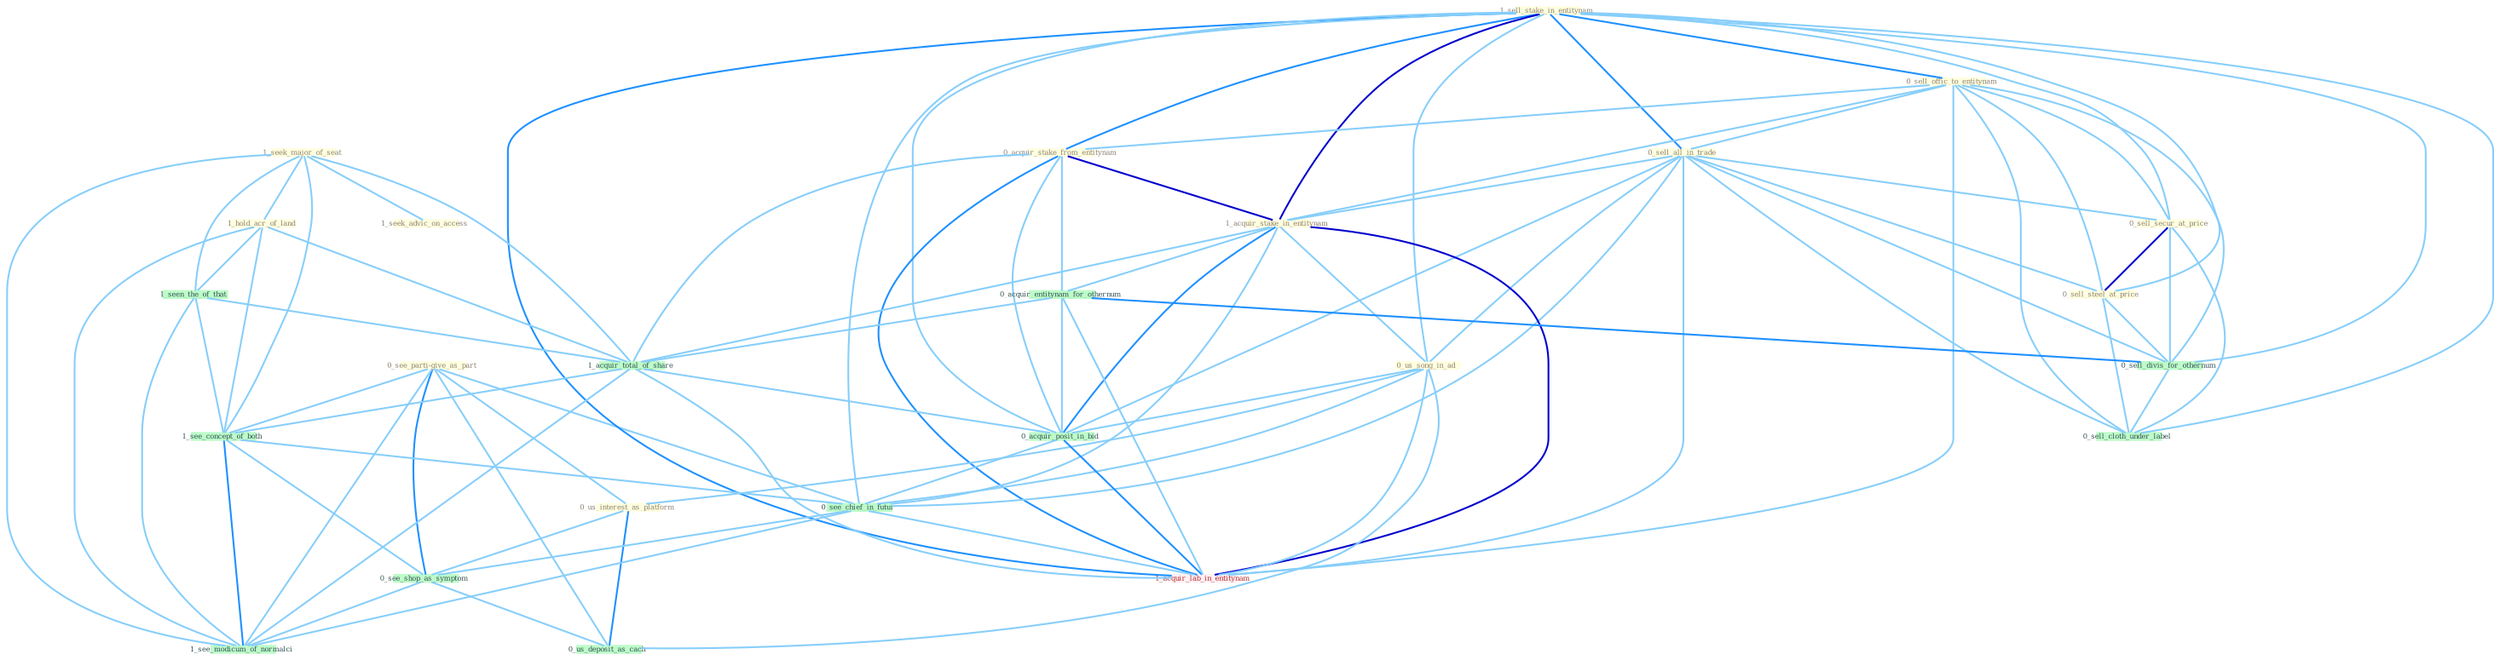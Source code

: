 Graph G{ 
    node
    [shape=polygon,style=filled,width=.5,height=.06,color="#BDFCC9",fixedsize=true,fontsize=4,
    fontcolor="#2f4f4f"];
    {node
    [color="#ffffe0", fontcolor="#8b7d6b"] "0_see_parti-give_as_part " "1_sell_stake_in_entitynam " "0_sell_offic_to_entitynam " "0_acquir_stake_from_entitynam " "0_sell_all_in_trade " "1_seek_major_of_seat " "1_acquir_stake_in_entitynam " "1_hold_acr_of_land " "0_us_song_in_ad " "0_sell_secur_at_price " "0_us_interest_as_platform " "1_seek_advic_on_access " "0_sell_steel_at_price "}
{node [color="#fff0f5", fontcolor="#b22222"] "1_acquir_lab_in_entitynam "}
edge [color="#B0E2FF"];

	"0_see_parti-give_as_part " -- "0_us_interest_as_platform " [w="1", color="#87cefa" ];
	"0_see_parti-give_as_part " -- "1_see_concept_of_both " [w="1", color="#87cefa" ];
	"0_see_parti-give_as_part " -- "0_see_chief_in_futur " [w="1", color="#87cefa" ];
	"0_see_parti-give_as_part " -- "0_see_shop_as_symptom " [w="2", color="#1e90ff" , len=0.8];
	"0_see_parti-give_as_part " -- "0_us_deposit_as_cach " [w="1", color="#87cefa" ];
	"0_see_parti-give_as_part " -- "1_see_modicum_of_normalci " [w="1", color="#87cefa" ];
	"1_sell_stake_in_entitynam " -- "0_sell_offic_to_entitynam " [w="2", color="#1e90ff" , len=0.8];
	"1_sell_stake_in_entitynam " -- "0_acquir_stake_from_entitynam " [w="2", color="#1e90ff" , len=0.8];
	"1_sell_stake_in_entitynam " -- "0_sell_all_in_trade " [w="2", color="#1e90ff" , len=0.8];
	"1_sell_stake_in_entitynam " -- "1_acquir_stake_in_entitynam " [w="3", color="#0000cd" , len=0.6];
	"1_sell_stake_in_entitynam " -- "0_us_song_in_ad " [w="1", color="#87cefa" ];
	"1_sell_stake_in_entitynam " -- "0_sell_secur_at_price " [w="1", color="#87cefa" ];
	"1_sell_stake_in_entitynam " -- "0_sell_steel_at_price " [w="1", color="#87cefa" ];
	"1_sell_stake_in_entitynam " -- "0_sell_divis_for_othernum " [w="1", color="#87cefa" ];
	"1_sell_stake_in_entitynam " -- "0_sell_cloth_under_label " [w="1", color="#87cefa" ];
	"1_sell_stake_in_entitynam " -- "0_acquir_posit_in_bid " [w="1", color="#87cefa" ];
	"1_sell_stake_in_entitynam " -- "0_see_chief_in_futur " [w="1", color="#87cefa" ];
	"1_sell_stake_in_entitynam " -- "1_acquir_lab_in_entitynam " [w="2", color="#1e90ff" , len=0.8];
	"0_sell_offic_to_entitynam " -- "0_acquir_stake_from_entitynam " [w="1", color="#87cefa" ];
	"0_sell_offic_to_entitynam " -- "0_sell_all_in_trade " [w="1", color="#87cefa" ];
	"0_sell_offic_to_entitynam " -- "1_acquir_stake_in_entitynam " [w="1", color="#87cefa" ];
	"0_sell_offic_to_entitynam " -- "0_sell_secur_at_price " [w="1", color="#87cefa" ];
	"0_sell_offic_to_entitynam " -- "0_sell_steel_at_price " [w="1", color="#87cefa" ];
	"0_sell_offic_to_entitynam " -- "0_sell_divis_for_othernum " [w="1", color="#87cefa" ];
	"0_sell_offic_to_entitynam " -- "0_sell_cloth_under_label " [w="1", color="#87cefa" ];
	"0_sell_offic_to_entitynam " -- "1_acquir_lab_in_entitynam " [w="1", color="#87cefa" ];
	"0_acquir_stake_from_entitynam " -- "1_acquir_stake_in_entitynam " [w="3", color="#0000cd" , len=0.6];
	"0_acquir_stake_from_entitynam " -- "0_acquir_entitynam_for_othernum " [w="1", color="#87cefa" ];
	"0_acquir_stake_from_entitynam " -- "1_acquir_total_of_share " [w="1", color="#87cefa" ];
	"0_acquir_stake_from_entitynam " -- "0_acquir_posit_in_bid " [w="1", color="#87cefa" ];
	"0_acquir_stake_from_entitynam " -- "1_acquir_lab_in_entitynam " [w="2", color="#1e90ff" , len=0.8];
	"0_sell_all_in_trade " -- "1_acquir_stake_in_entitynam " [w="1", color="#87cefa" ];
	"0_sell_all_in_trade " -- "0_us_song_in_ad " [w="1", color="#87cefa" ];
	"0_sell_all_in_trade " -- "0_sell_secur_at_price " [w="1", color="#87cefa" ];
	"0_sell_all_in_trade " -- "0_sell_steel_at_price " [w="1", color="#87cefa" ];
	"0_sell_all_in_trade " -- "0_sell_divis_for_othernum " [w="1", color="#87cefa" ];
	"0_sell_all_in_trade " -- "0_sell_cloth_under_label " [w="1", color="#87cefa" ];
	"0_sell_all_in_trade " -- "0_acquir_posit_in_bid " [w="1", color="#87cefa" ];
	"0_sell_all_in_trade " -- "0_see_chief_in_futur " [w="1", color="#87cefa" ];
	"0_sell_all_in_trade " -- "1_acquir_lab_in_entitynam " [w="1", color="#87cefa" ];
	"1_seek_major_of_seat " -- "1_hold_acr_of_land " [w="1", color="#87cefa" ];
	"1_seek_major_of_seat " -- "1_seek_advic_on_access " [w="1", color="#87cefa" ];
	"1_seek_major_of_seat " -- "1_seen_the_of_that " [w="1", color="#87cefa" ];
	"1_seek_major_of_seat " -- "1_acquir_total_of_share " [w="1", color="#87cefa" ];
	"1_seek_major_of_seat " -- "1_see_concept_of_both " [w="1", color="#87cefa" ];
	"1_seek_major_of_seat " -- "1_see_modicum_of_normalci " [w="1", color="#87cefa" ];
	"1_acquir_stake_in_entitynam " -- "0_us_song_in_ad " [w="1", color="#87cefa" ];
	"1_acquir_stake_in_entitynam " -- "0_acquir_entitynam_for_othernum " [w="1", color="#87cefa" ];
	"1_acquir_stake_in_entitynam " -- "1_acquir_total_of_share " [w="1", color="#87cefa" ];
	"1_acquir_stake_in_entitynam " -- "0_acquir_posit_in_bid " [w="2", color="#1e90ff" , len=0.8];
	"1_acquir_stake_in_entitynam " -- "0_see_chief_in_futur " [w="1", color="#87cefa" ];
	"1_acquir_stake_in_entitynam " -- "1_acquir_lab_in_entitynam " [w="3", color="#0000cd" , len=0.6];
	"1_hold_acr_of_land " -- "1_seen_the_of_that " [w="1", color="#87cefa" ];
	"1_hold_acr_of_land " -- "1_acquir_total_of_share " [w="1", color="#87cefa" ];
	"1_hold_acr_of_land " -- "1_see_concept_of_both " [w="1", color="#87cefa" ];
	"1_hold_acr_of_land " -- "1_see_modicum_of_normalci " [w="1", color="#87cefa" ];
	"0_us_song_in_ad " -- "0_us_interest_as_platform " [w="1", color="#87cefa" ];
	"0_us_song_in_ad " -- "0_acquir_posit_in_bid " [w="1", color="#87cefa" ];
	"0_us_song_in_ad " -- "0_see_chief_in_futur " [w="1", color="#87cefa" ];
	"0_us_song_in_ad " -- "1_acquir_lab_in_entitynam " [w="1", color="#87cefa" ];
	"0_us_song_in_ad " -- "0_us_deposit_as_cach " [w="1", color="#87cefa" ];
	"0_sell_secur_at_price " -- "0_sell_steel_at_price " [w="3", color="#0000cd" , len=0.6];
	"0_sell_secur_at_price " -- "0_sell_divis_for_othernum " [w="1", color="#87cefa" ];
	"0_sell_secur_at_price " -- "0_sell_cloth_under_label " [w="1", color="#87cefa" ];
	"0_us_interest_as_platform " -- "0_see_shop_as_symptom " [w="1", color="#87cefa" ];
	"0_us_interest_as_platform " -- "0_us_deposit_as_cach " [w="2", color="#1e90ff" , len=0.8];
	"0_sell_steel_at_price " -- "0_sell_divis_for_othernum " [w="1", color="#87cefa" ];
	"0_sell_steel_at_price " -- "0_sell_cloth_under_label " [w="1", color="#87cefa" ];
	"0_acquir_entitynam_for_othernum " -- "0_sell_divis_for_othernum " [w="2", color="#1e90ff" , len=0.8];
	"0_acquir_entitynam_for_othernum " -- "1_acquir_total_of_share " [w="1", color="#87cefa" ];
	"0_acquir_entitynam_for_othernum " -- "0_acquir_posit_in_bid " [w="1", color="#87cefa" ];
	"0_acquir_entitynam_for_othernum " -- "1_acquir_lab_in_entitynam " [w="1", color="#87cefa" ];
	"1_seen_the_of_that " -- "1_acquir_total_of_share " [w="1", color="#87cefa" ];
	"1_seen_the_of_that " -- "1_see_concept_of_both " [w="1", color="#87cefa" ];
	"1_seen_the_of_that " -- "1_see_modicum_of_normalci " [w="1", color="#87cefa" ];
	"0_sell_divis_for_othernum " -- "0_sell_cloth_under_label " [w="1", color="#87cefa" ];
	"1_acquir_total_of_share " -- "0_acquir_posit_in_bid " [w="1", color="#87cefa" ];
	"1_acquir_total_of_share " -- "1_see_concept_of_both " [w="1", color="#87cefa" ];
	"1_acquir_total_of_share " -- "1_acquir_lab_in_entitynam " [w="1", color="#87cefa" ];
	"1_acquir_total_of_share " -- "1_see_modicum_of_normalci " [w="1", color="#87cefa" ];
	"0_acquir_posit_in_bid " -- "0_see_chief_in_futur " [w="1", color="#87cefa" ];
	"0_acquir_posit_in_bid " -- "1_acquir_lab_in_entitynam " [w="2", color="#1e90ff" , len=0.8];
	"1_see_concept_of_both " -- "0_see_chief_in_futur " [w="1", color="#87cefa" ];
	"1_see_concept_of_both " -- "0_see_shop_as_symptom " [w="1", color="#87cefa" ];
	"1_see_concept_of_both " -- "1_see_modicum_of_normalci " [w="2", color="#1e90ff" , len=0.8];
	"0_see_chief_in_futur " -- "0_see_shop_as_symptom " [w="1", color="#87cefa" ];
	"0_see_chief_in_futur " -- "1_acquir_lab_in_entitynam " [w="1", color="#87cefa" ];
	"0_see_chief_in_futur " -- "1_see_modicum_of_normalci " [w="1", color="#87cefa" ];
	"0_see_shop_as_symptom " -- "0_us_deposit_as_cach " [w="1", color="#87cefa" ];
	"0_see_shop_as_symptom " -- "1_see_modicum_of_normalci " [w="1", color="#87cefa" ];
}